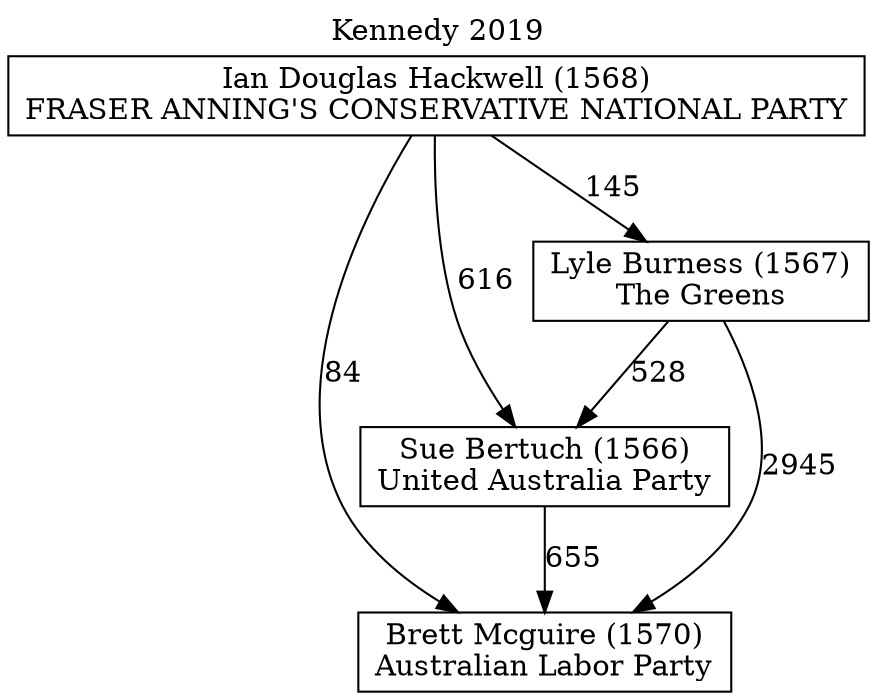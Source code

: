 // House preference flow
digraph "Brett Mcguire (1570)_Kennedy_2019" {
	graph [label="Kennedy 2019" labelloc=t mclimit=10]
	node [shape=box]
	"Brett Mcguire (1570)" [label="Brett Mcguire (1570)
Australian Labor Party"]
	"Sue Bertuch (1566)" [label="Sue Bertuch (1566)
United Australia Party"]
	"Lyle Burness (1567)" [label="Lyle Burness (1567)
The Greens"]
	"Ian Douglas Hackwell (1568)" [label="Ian Douglas Hackwell (1568)
FRASER ANNING'S CONSERVATIVE NATIONAL PARTY"]
	"Sue Bertuch (1566)" -> "Brett Mcguire (1570)" [label=655]
	"Lyle Burness (1567)" -> "Sue Bertuch (1566)" [label=528]
	"Ian Douglas Hackwell (1568)" -> "Lyle Burness (1567)" [label=145]
	"Lyle Burness (1567)" -> "Brett Mcguire (1570)" [label=2945]
	"Ian Douglas Hackwell (1568)" -> "Brett Mcguire (1570)" [label=84]
	"Ian Douglas Hackwell (1568)" -> "Sue Bertuch (1566)" [label=616]
}
